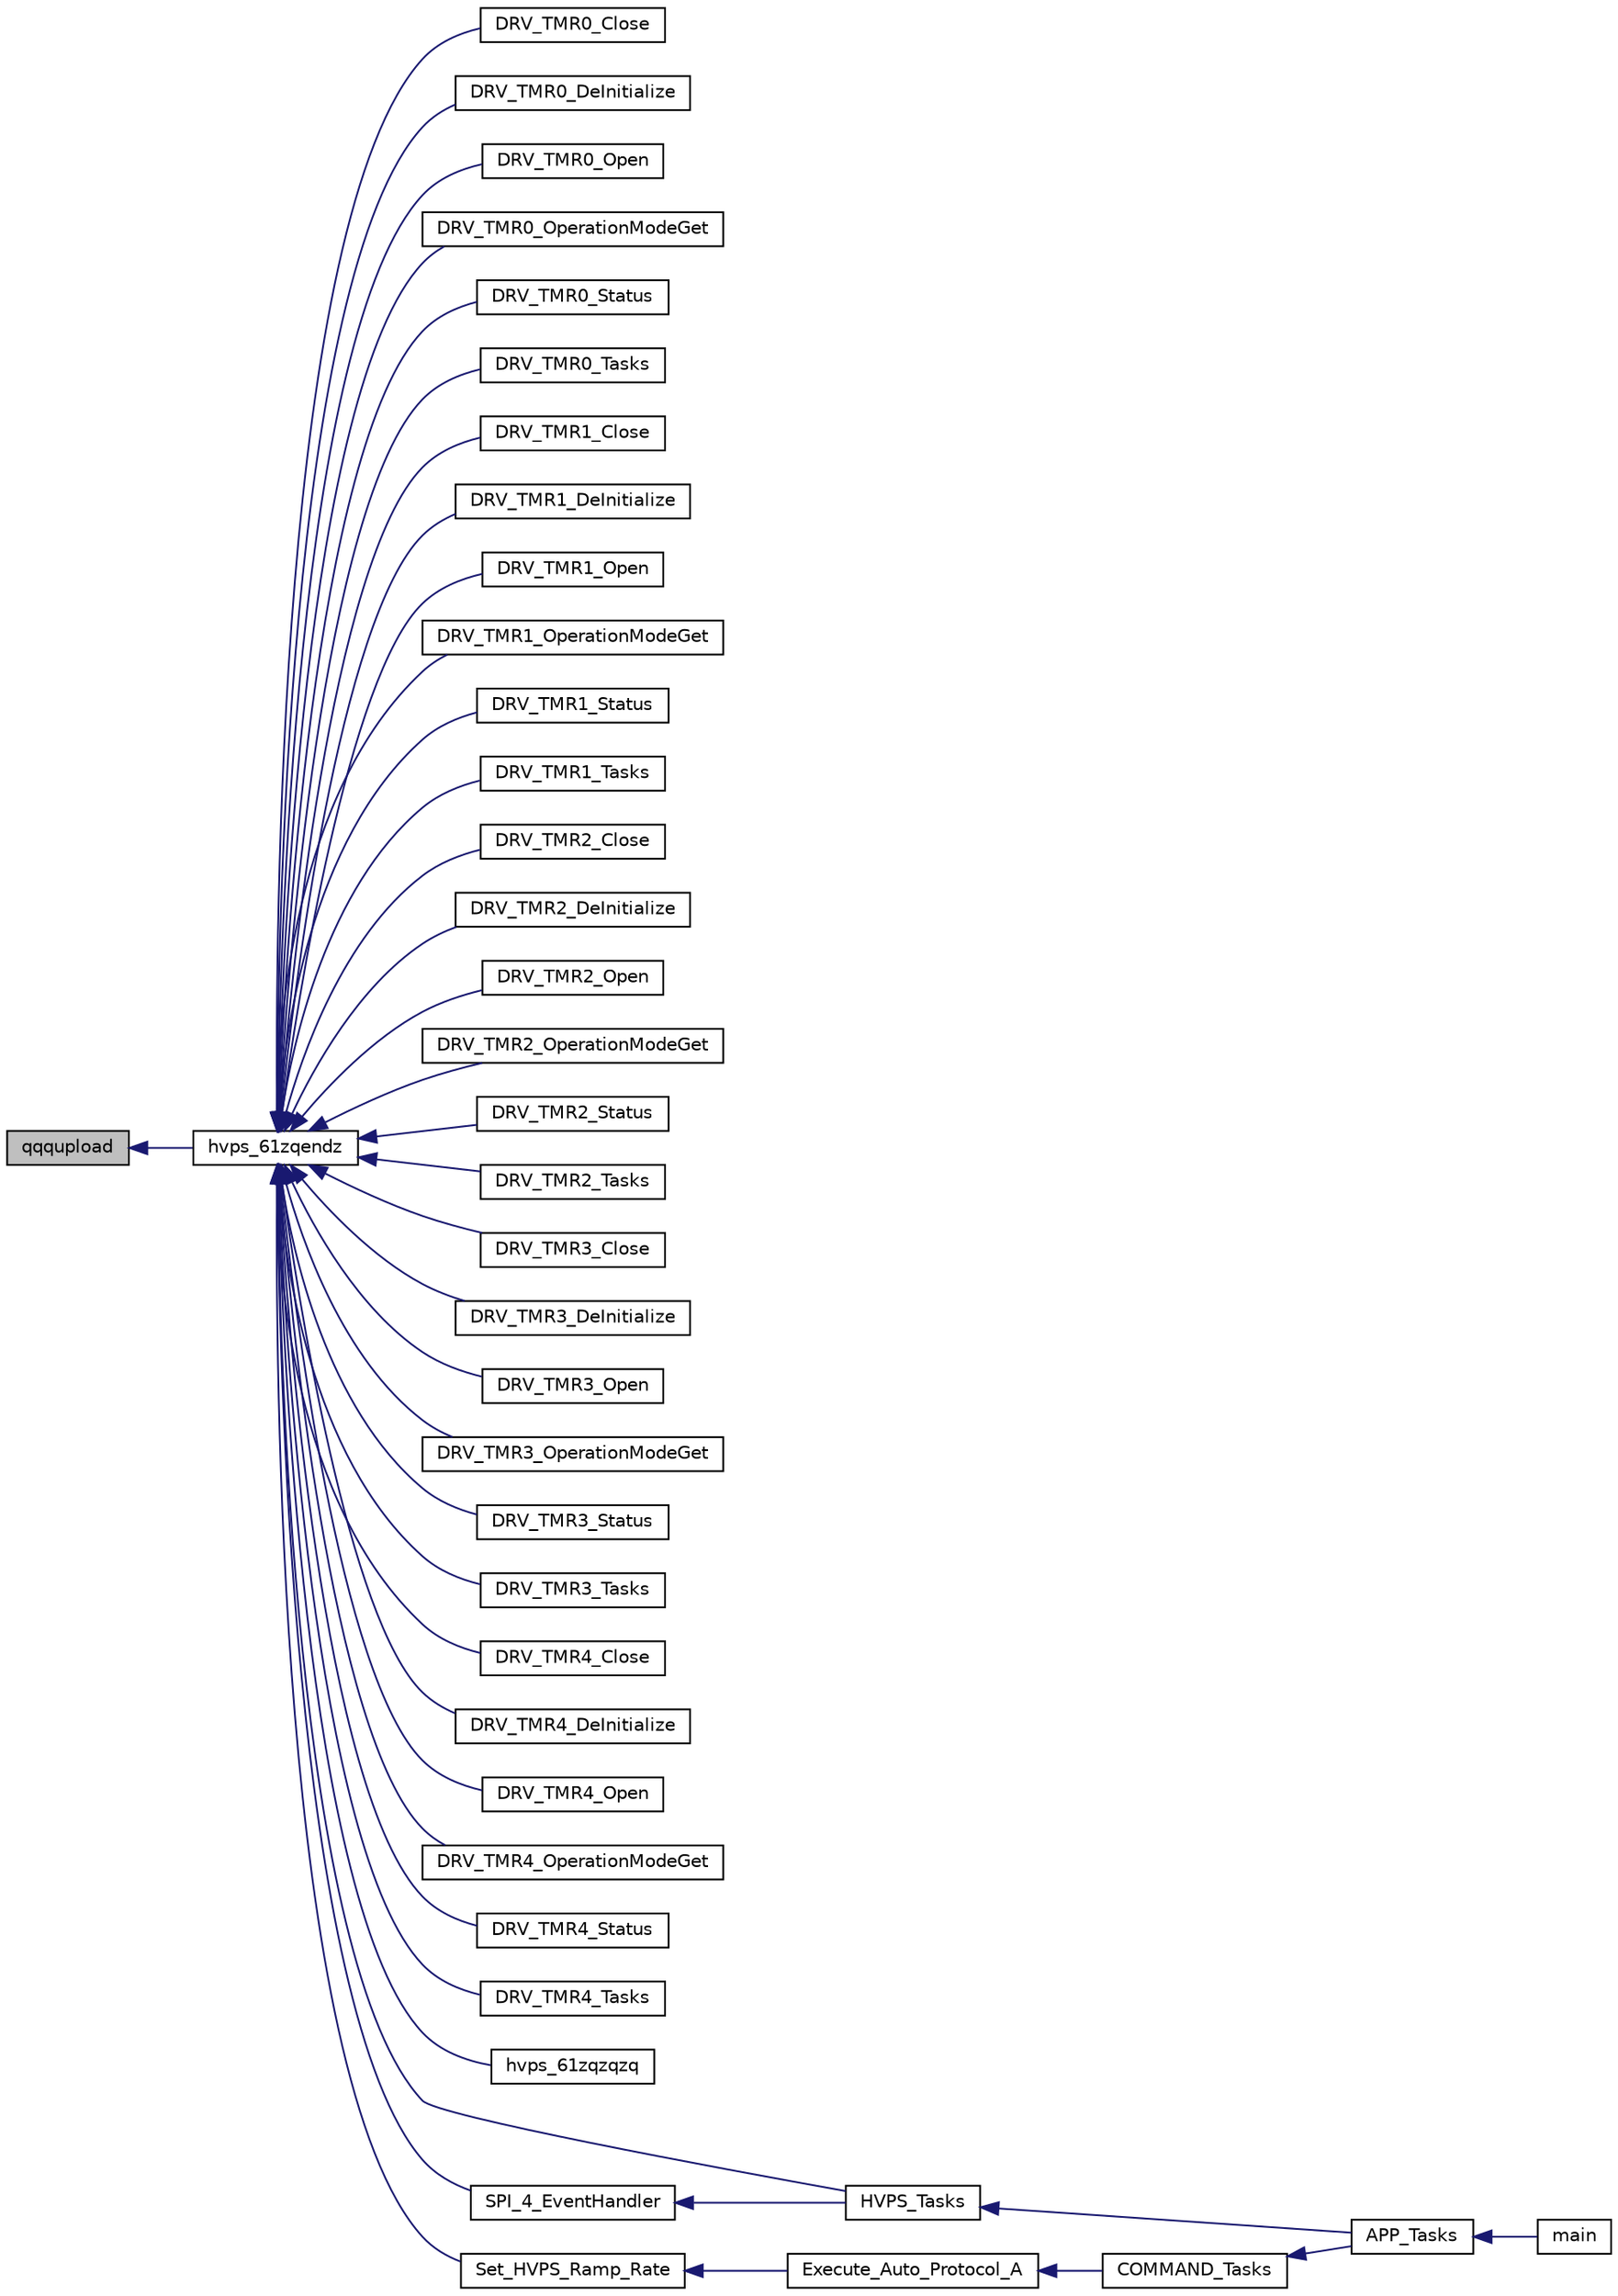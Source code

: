 digraph "qqqupload"
{
  edge [fontname="Helvetica",fontsize="10",labelfontname="Helvetica",labelfontsize="10"];
  node [fontname="Helvetica",fontsize="10",shape=record];
  rankdir="LR";
  Node1717 [label="qqqupload",height=0.2,width=0.4,color="black", fillcolor="grey75", style="filled", fontcolor="black"];
  Node1717 -> Node1718 [dir="back",color="midnightblue",fontsize="10",style="solid",fontname="Helvetica"];
  Node1718 [label="hvps_61zqendz",height=0.2,width=0.4,color="black", fillcolor="white", style="filled",URL="$inszt__hvps_8c.html#a549023b62d578866ed04778da5dde280"];
  Node1718 -> Node1719 [dir="back",color="midnightblue",fontsize="10",style="solid",fontname="Helvetica"];
  Node1719 [label="DRV_TMR0_Close",height=0.2,width=0.4,color="black", fillcolor="white", style="filled",URL="$inszt__hvps_8c.html#a32eae35a1e64a44969e70c746ec9cdc2"];
  Node1718 -> Node1720 [dir="back",color="midnightblue",fontsize="10",style="solid",fontname="Helvetica"];
  Node1720 [label="DRV_TMR0_DeInitialize",height=0.2,width=0.4,color="black", fillcolor="white", style="filled",URL="$inszt__hvps_8c.html#ac35e22ce2277246569aa15a0142f42de"];
  Node1718 -> Node1721 [dir="back",color="midnightblue",fontsize="10",style="solid",fontname="Helvetica"];
  Node1721 [label="DRV_TMR0_Open",height=0.2,width=0.4,color="black", fillcolor="white", style="filled",URL="$inszt__hvps_8c.html#a6185be0b1acc5308100e9c168c6d9882"];
  Node1718 -> Node1722 [dir="back",color="midnightblue",fontsize="10",style="solid",fontname="Helvetica"];
  Node1722 [label="DRV_TMR0_OperationModeGet",height=0.2,width=0.4,color="black", fillcolor="white", style="filled",URL="$inszt__hvps_8c.html#a75154e72363837310412c5f0f77ca99b"];
  Node1718 -> Node1723 [dir="back",color="midnightblue",fontsize="10",style="solid",fontname="Helvetica"];
  Node1723 [label="DRV_TMR0_Status",height=0.2,width=0.4,color="black", fillcolor="white", style="filled",URL="$inszt__hvps_8c.html#aa0b45abb3787c0b80fba63077983fda6"];
  Node1718 -> Node1724 [dir="back",color="midnightblue",fontsize="10",style="solid",fontname="Helvetica"];
  Node1724 [label="DRV_TMR0_Tasks",height=0.2,width=0.4,color="black", fillcolor="white", style="filled",URL="$inszt__hvps_8c.html#a074ed24077060483c762988f726d23e9"];
  Node1718 -> Node1725 [dir="back",color="midnightblue",fontsize="10",style="solid",fontname="Helvetica"];
  Node1725 [label="DRV_TMR1_Close",height=0.2,width=0.4,color="black", fillcolor="white", style="filled",URL="$inszt__hvps_8c.html#a6a5cde4bb2a1f040394eff6085aa1d59"];
  Node1718 -> Node1726 [dir="back",color="midnightblue",fontsize="10",style="solid",fontname="Helvetica"];
  Node1726 [label="DRV_TMR1_DeInitialize",height=0.2,width=0.4,color="black", fillcolor="white", style="filled",URL="$inszt__hvps_8c.html#abf7739f5097a1ceff5268ea070a35c9e"];
  Node1718 -> Node1727 [dir="back",color="midnightblue",fontsize="10",style="solid",fontname="Helvetica"];
  Node1727 [label="DRV_TMR1_Open",height=0.2,width=0.4,color="black", fillcolor="white", style="filled",URL="$inszt__hvps_8c.html#ac23662f1a2e62aff3d8576b4fb403b5e"];
  Node1718 -> Node1728 [dir="back",color="midnightblue",fontsize="10",style="solid",fontname="Helvetica"];
  Node1728 [label="DRV_TMR1_OperationModeGet",height=0.2,width=0.4,color="black", fillcolor="white", style="filled",URL="$inszt__hvps_8c.html#a2ddcb52c248a14db2f5d3cc2b8396b4d"];
  Node1718 -> Node1729 [dir="back",color="midnightblue",fontsize="10",style="solid",fontname="Helvetica"];
  Node1729 [label="DRV_TMR1_Status",height=0.2,width=0.4,color="black", fillcolor="white", style="filled",URL="$inszt__hvps_8c.html#af0b509a65d0cc40830845f905e72f383"];
  Node1718 -> Node1730 [dir="back",color="midnightblue",fontsize="10",style="solid",fontname="Helvetica"];
  Node1730 [label="DRV_TMR1_Tasks",height=0.2,width=0.4,color="black", fillcolor="white", style="filled",URL="$inszt__hvps_8c.html#a0c01e1083b80ad88b2bc0fae758b1f0e"];
  Node1718 -> Node1731 [dir="back",color="midnightblue",fontsize="10",style="solid",fontname="Helvetica"];
  Node1731 [label="DRV_TMR2_Close",height=0.2,width=0.4,color="black", fillcolor="white", style="filled",URL="$inszt__hvps_8c.html#a5ad44e5f36f8a566c396331e7c08c15d"];
  Node1718 -> Node1732 [dir="back",color="midnightblue",fontsize="10",style="solid",fontname="Helvetica"];
  Node1732 [label="DRV_TMR2_DeInitialize",height=0.2,width=0.4,color="black", fillcolor="white", style="filled",URL="$inszt__hvps_8c.html#a0aa800750e31f5d3aea0afcd7faa41fe"];
  Node1718 -> Node1733 [dir="back",color="midnightblue",fontsize="10",style="solid",fontname="Helvetica"];
  Node1733 [label="DRV_TMR2_Open",height=0.2,width=0.4,color="black", fillcolor="white", style="filled",URL="$inszt__hvps_8c.html#ae3ec2e7d926f1dfcf4d5b4ec3f4452b1"];
  Node1718 -> Node1734 [dir="back",color="midnightblue",fontsize="10",style="solid",fontname="Helvetica"];
  Node1734 [label="DRV_TMR2_OperationModeGet",height=0.2,width=0.4,color="black", fillcolor="white", style="filled",URL="$inszt__hvps_8c.html#aaec612bc5ca6823e226aa9e168f0f7e4"];
  Node1718 -> Node1735 [dir="back",color="midnightblue",fontsize="10",style="solid",fontname="Helvetica"];
  Node1735 [label="DRV_TMR2_Status",height=0.2,width=0.4,color="black", fillcolor="white", style="filled",URL="$inszt__hvps_8c.html#ab66021f387d5cbb3e7ab20b7718aa773"];
  Node1718 -> Node1736 [dir="back",color="midnightblue",fontsize="10",style="solid",fontname="Helvetica"];
  Node1736 [label="DRV_TMR2_Tasks",height=0.2,width=0.4,color="black", fillcolor="white", style="filled",URL="$inszt__hvps_8c.html#a4cae103296c260a0cacd0bfbb02abec6"];
  Node1718 -> Node1737 [dir="back",color="midnightblue",fontsize="10",style="solid",fontname="Helvetica"];
  Node1737 [label="DRV_TMR3_Close",height=0.2,width=0.4,color="black", fillcolor="white", style="filled",URL="$inszt__hvps_8c.html#a5dd9fa4b5c96ae83f17ed22952b3526b"];
  Node1718 -> Node1738 [dir="back",color="midnightblue",fontsize="10",style="solid",fontname="Helvetica"];
  Node1738 [label="DRV_TMR3_DeInitialize",height=0.2,width=0.4,color="black", fillcolor="white", style="filled",URL="$inszt__hvps_8c.html#a51119949a1b0dc2ade9d15cd3eef3cf9"];
  Node1718 -> Node1739 [dir="back",color="midnightblue",fontsize="10",style="solid",fontname="Helvetica"];
  Node1739 [label="DRV_TMR3_Open",height=0.2,width=0.4,color="black", fillcolor="white", style="filled",URL="$inszt__hvps_8c.html#a14def85d2721c6fe7a0f52e5da985745"];
  Node1718 -> Node1740 [dir="back",color="midnightblue",fontsize="10",style="solid",fontname="Helvetica"];
  Node1740 [label="DRV_TMR3_OperationModeGet",height=0.2,width=0.4,color="black", fillcolor="white", style="filled",URL="$inszt__hvps_8c.html#aba3d374b5742c8fed77fb9c5125906e8"];
  Node1718 -> Node1741 [dir="back",color="midnightblue",fontsize="10",style="solid",fontname="Helvetica"];
  Node1741 [label="DRV_TMR3_Status",height=0.2,width=0.4,color="black", fillcolor="white", style="filled",URL="$inszt__hvps_8c.html#ab337820f2261ee63bfbdbe91f999de92"];
  Node1718 -> Node1742 [dir="back",color="midnightblue",fontsize="10",style="solid",fontname="Helvetica"];
  Node1742 [label="DRV_TMR3_Tasks",height=0.2,width=0.4,color="black", fillcolor="white", style="filled",URL="$inszt__hvps_8c.html#ac4622292b2dab66f9b5ae9778db08478"];
  Node1718 -> Node1743 [dir="back",color="midnightblue",fontsize="10",style="solid",fontname="Helvetica"];
  Node1743 [label="DRV_TMR4_Close",height=0.2,width=0.4,color="black", fillcolor="white", style="filled",URL="$inszt__hvps_8c.html#abca98245dd4f6348cc96c19911fa2f7f"];
  Node1718 -> Node1744 [dir="back",color="midnightblue",fontsize="10",style="solid",fontname="Helvetica"];
  Node1744 [label="DRV_TMR4_DeInitialize",height=0.2,width=0.4,color="black", fillcolor="white", style="filled",URL="$inszt__hvps_8c.html#a24315793d9553d184024aea496534bc5"];
  Node1718 -> Node1745 [dir="back",color="midnightblue",fontsize="10",style="solid",fontname="Helvetica"];
  Node1745 [label="DRV_TMR4_Open",height=0.2,width=0.4,color="black", fillcolor="white", style="filled",URL="$inszt__hvps_8c.html#a6e2c39c5a9d8b23859be0e673b43b1b9"];
  Node1718 -> Node1746 [dir="back",color="midnightblue",fontsize="10",style="solid",fontname="Helvetica"];
  Node1746 [label="DRV_TMR4_OperationModeGet",height=0.2,width=0.4,color="black", fillcolor="white", style="filled",URL="$inszt__hvps_8c.html#ad47780c4b3a36ef4f64841b0106a751d"];
  Node1718 -> Node1747 [dir="back",color="midnightblue",fontsize="10",style="solid",fontname="Helvetica"];
  Node1747 [label="DRV_TMR4_Status",height=0.2,width=0.4,color="black", fillcolor="white", style="filled",URL="$inszt__hvps_8c.html#aeb55a9257642cf221bcb641b25033668"];
  Node1718 -> Node1748 [dir="back",color="midnightblue",fontsize="10",style="solid",fontname="Helvetica"];
  Node1748 [label="DRV_TMR4_Tasks",height=0.2,width=0.4,color="black", fillcolor="white", style="filled",URL="$inszt__hvps_8c.html#a97a4bb302673812056f8ad54ea70b59e"];
  Node1718 -> Node1749 [dir="back",color="midnightblue",fontsize="10",style="solid",fontname="Helvetica"];
  Node1749 [label="hvps_61zqzqzq",height=0.2,width=0.4,color="black", fillcolor="white", style="filled",URL="$inszt__hvps_8c.html#a891618a1fe492d8c341a3752bea97d47"];
  Node1718 -> Node1750 [dir="back",color="midnightblue",fontsize="10",style="solid",fontname="Helvetica"];
  Node1750 [label="HVPS_Tasks",height=0.2,width=0.4,color="black", fillcolor="white", style="filled",URL="$inszt__hvps_8c.html#aba73277a0b1daf2d17ac0b81c94a8b6a"];
  Node1750 -> Node1751 [dir="back",color="midnightblue",fontsize="10",style="solid",fontname="Helvetica"];
  Node1751 [label="APP_Tasks",height=0.2,width=0.4,color="black", fillcolor="white", style="filled",URL="$inszt__app_8c.html#a859aee46b660cfee47cfd45ce08f6862"];
  Node1751 -> Node1752 [dir="back",color="midnightblue",fontsize="10",style="solid",fontname="Helvetica"];
  Node1752 [label="main",height=0.2,width=0.4,color="black", fillcolor="white", style="filled",URL="$inszt__main_8c.html#a840291bc02cba5474a4cb46a9b9566fe"];
  Node1718 -> Node1753 [dir="back",color="midnightblue",fontsize="10",style="solid",fontname="Helvetica"];
  Node1753 [label="Set_HVPS_Ramp_Rate",height=0.2,width=0.4,color="black", fillcolor="white", style="filled",URL="$inszt__hvps_8c.html#ac70e0608944d827ba3108771992e2dc7"];
  Node1753 -> Node1754 [dir="back",color="midnightblue",fontsize="10",style="solid",fontname="Helvetica"];
  Node1754 [label="Execute_Auto_Protocol_A",height=0.2,width=0.4,color="black", fillcolor="white", style="filled",URL="$inszt__commands_8c.html#a03b9bfc92c4795c4d185a80c5137c68d"];
  Node1754 -> Node1755 [dir="back",color="midnightblue",fontsize="10",style="solid",fontname="Helvetica"];
  Node1755 [label="COMMAND_Tasks",height=0.2,width=0.4,color="black", fillcolor="white", style="filled",URL="$inszt__commands_8c.html#a18253442833a6f9dcc1031492524596c"];
  Node1755 -> Node1751 [dir="back",color="midnightblue",fontsize="10",style="solid",fontname="Helvetica"];
  Node1718 -> Node1756 [dir="back",color="midnightblue",fontsize="10",style="solid",fontname="Helvetica"];
  Node1756 [label="SPI_4_EventHandler",height=0.2,width=0.4,color="black", fillcolor="white", style="filled",URL="$inszt__hvps_8c.html#ab2766ea57f0a808ab297cac75bad2835"];
  Node1756 -> Node1750 [dir="back",color="midnightblue",fontsize="10",style="solid",fontname="Helvetica"];
}
